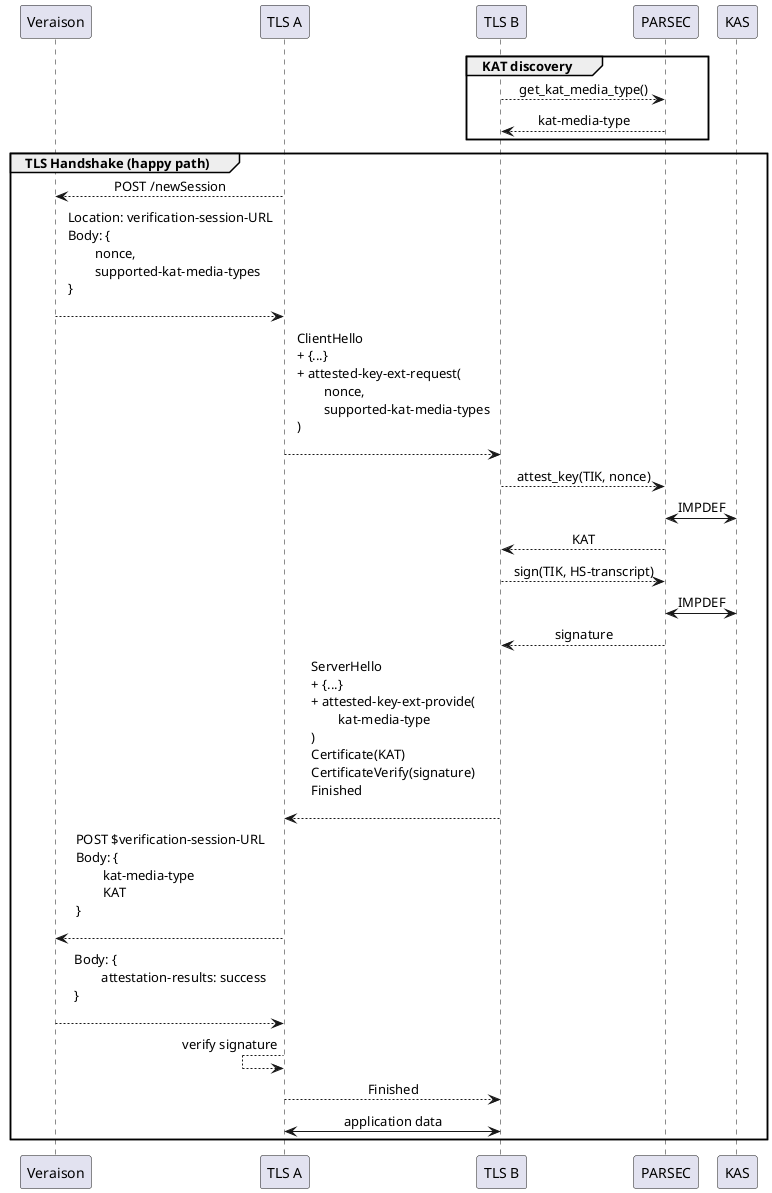 @startuml
skinparam sequenceMessageAlign center

participant "Veraison" as verifier order 10
participant "TLS A" as tls_a order 20
participant "TLS B" as tls_b order 30
participant "PARSEC" as parsec order 50
participant "KAS" as kas order 50

group KAT discovery
tls_b --> parsec: get_kat_media_type()
tls_b <-- parsec: kat-media-type
end

group TLS Handshake (happy path)
tls_a --> verifier: POST /newSession
tls_a <-- verifier: Location: verification-session-URL\nBody: {\n\tnonce,\n\tsupported-kat-media-types\n}\l
tls_a --> tls_b: ClientHello\n+ {...}\n+ attested-key-ext-request(\n\tnonce,\n\tsupported-kat-media-types\n)\l
tls_b --> parsec: attest_key(TIK, nonce)
parsec <-> kas: IMPDEF
tls_b <-- parsec: KAT
tls_b --> parsec: sign(TIK, HS-transcript)
parsec <-> kas: IMPDEF
tls_b <-- parsec: signature
tls_a <-- tls_b: ServerHello\n+ {...}\n+ attested-key-ext-provide(\n\tkat-media-type\n)\nCertificate(KAT)\nCertificateVerify(signature)\nFinished\l
tls_a --> verifier: POST $verification-session-URL\nBody: {\n\tkat-media-type\n\tKAT\n}\l
tls_a <-- verifier: Body: {\n\tattestation-results: success\n}\l
tls_a <-- tls_a: verify signature
tls_a --> tls_b: Finished
tls_a <-> tls_b: application data
end

@enduml
